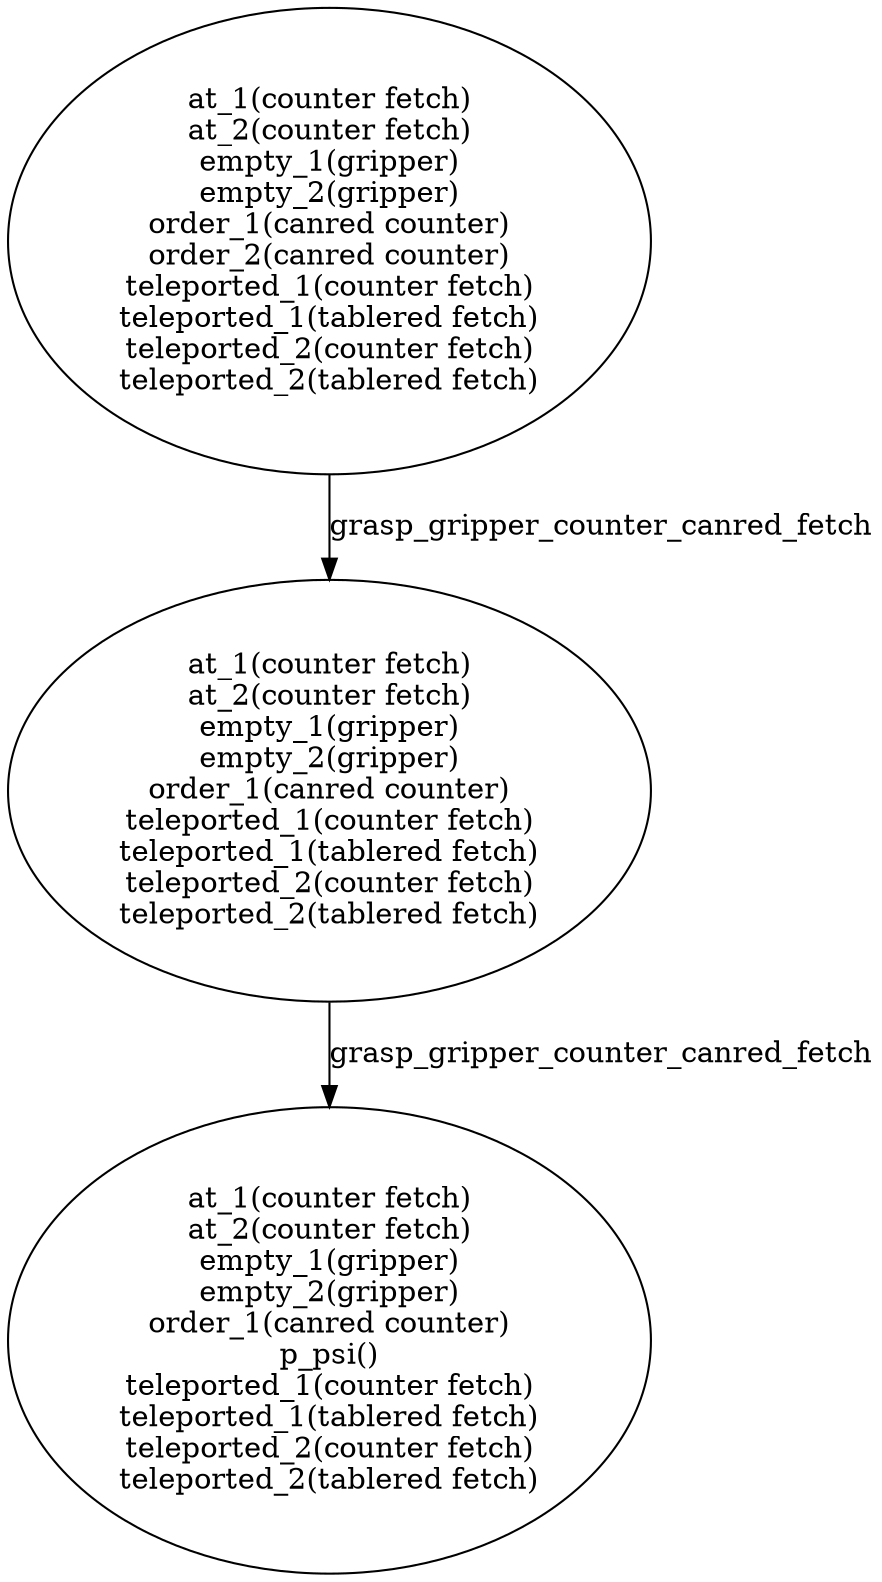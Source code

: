 strict digraph  {
1 [label="at_1(counter fetch)\nat_2(counter fetch)\nempty_1(gripper)\nempty_2(gripper)\norder_1(canred counter)\norder_2(canred counter)\nteleported_1(counter fetch)\nteleported_1(tablered fetch)\nteleported_2(counter fetch)\nteleported_2(tablered fetch)"];
2 [label="at_1(counter fetch)\nat_2(counter fetch)\nempty_1(gripper)\nempty_2(gripper)\norder_1(canred counter)\np_psi()\nteleported_1(counter fetch)\nteleported_1(tablered fetch)\nteleported_2(counter fetch)\nteleported_2(tablered fetch)"];
3 [label="at_1(counter fetch)\nat_2(counter fetch)\nempty_1(gripper)\nempty_2(gripper)\norder_1(canred counter)\nteleported_1(counter fetch)\nteleported_1(tablered fetch)\nteleported_2(counter fetch)\nteleported_2(tablered fetch)"];
1 -> 3  [label=grasp_gripper_counter_canred_fetch];
3 -> 2  [label=grasp_gripper_counter_canred_fetch];
}
